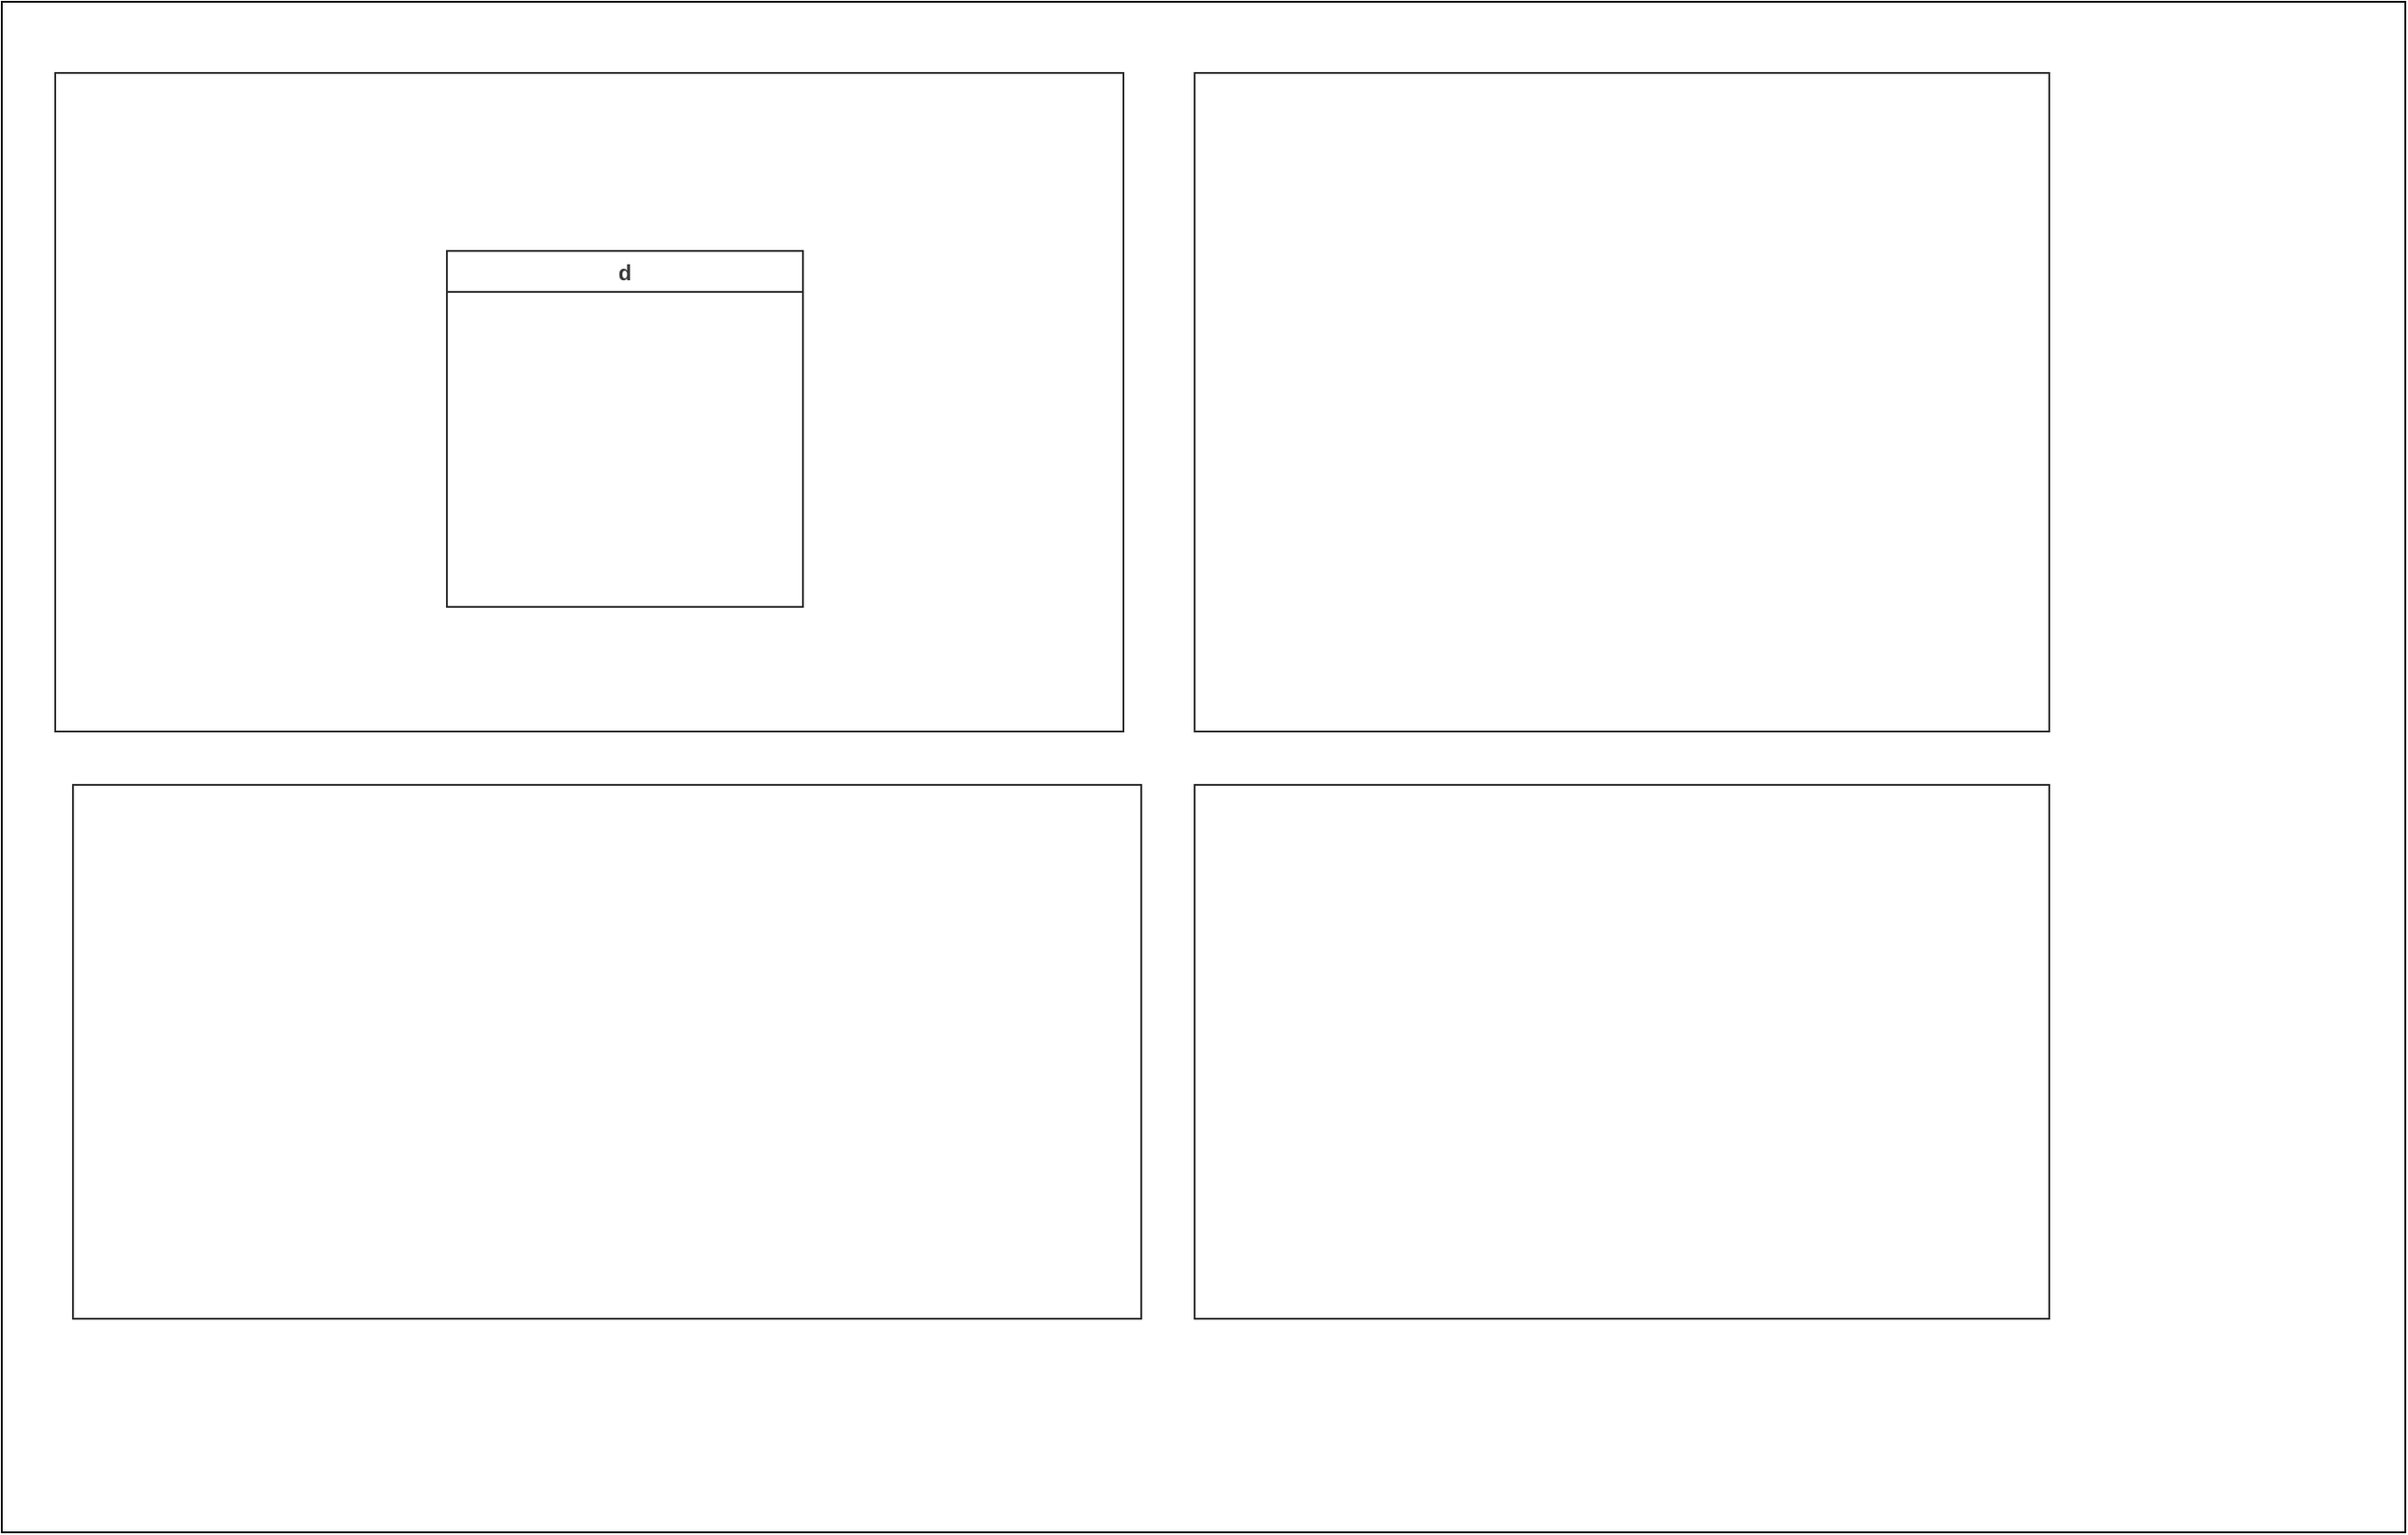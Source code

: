 <mxfile>
    <diagram id="eLsxyzYIvgdK8qtkeB6J" name="Page-1">
        <mxGraphModel dx="1339" dy="929" grid="1" gridSize="10" guides="1" tooltips="1" connect="1" arrows="1" fold="1" page="1" pageScale="1" pageWidth="850" pageHeight="1100" math="0" shadow="0">
            <root>
                <mxCell id="0"/>
                <mxCell id="1" parent="0"/>
                <mxCell id="2" value="" style="rounded=0;whiteSpace=wrap;html=1;fillColor=#FFFFFF;" parent="1" vertex="1">
                    <mxGeometry x="30" y="50" width="1350" height="860" as="geometry"/>
                </mxCell>
                <mxCell id="3" value="" style="rounded=0;whiteSpace=wrap;html=1;fillColor=#FFFFFF;strokeColor=#2B2B2B;" parent="1" vertex="1">
                    <mxGeometry x="60" y="90" width="600" height="370" as="geometry"/>
                </mxCell>
                <mxCell id="4" value="" style="rounded=0;whiteSpace=wrap;html=1;fillColor=#FFFFFF;strokeColor=#2B2B2B;" parent="1" vertex="1">
                    <mxGeometry x="70" y="490" width="600" height="300" as="geometry"/>
                </mxCell>
                <mxCell id="5" value="" style="rounded=0;whiteSpace=wrap;html=1;fillColor=#FFFFFF;strokeColor=#2B2B2B;" parent="1" vertex="1">
                    <mxGeometry x="700" y="90" width="480" height="370" as="geometry"/>
                </mxCell>
                <mxCell id="6" value="" style="rounded=0;whiteSpace=wrap;html=1;fillColor=#FFFFFF;strokeColor=#2B2B2B;" parent="1" vertex="1">
                    <mxGeometry x="700" y="490" width="480" height="300" as="geometry"/>
                </mxCell>
                <mxCell id="7" value="d" style="swimlane;strokeColor=#2B2B2B;fillColor=#FFFFFF;gradientColor=none;fontColor=#383838;startSize=23;" vertex="1" parent="1">
                    <mxGeometry x="280" y="190" width="200" height="200" as="geometry"/>
                </mxCell>
            </root>
        </mxGraphModel>
    </diagram>
</mxfile>